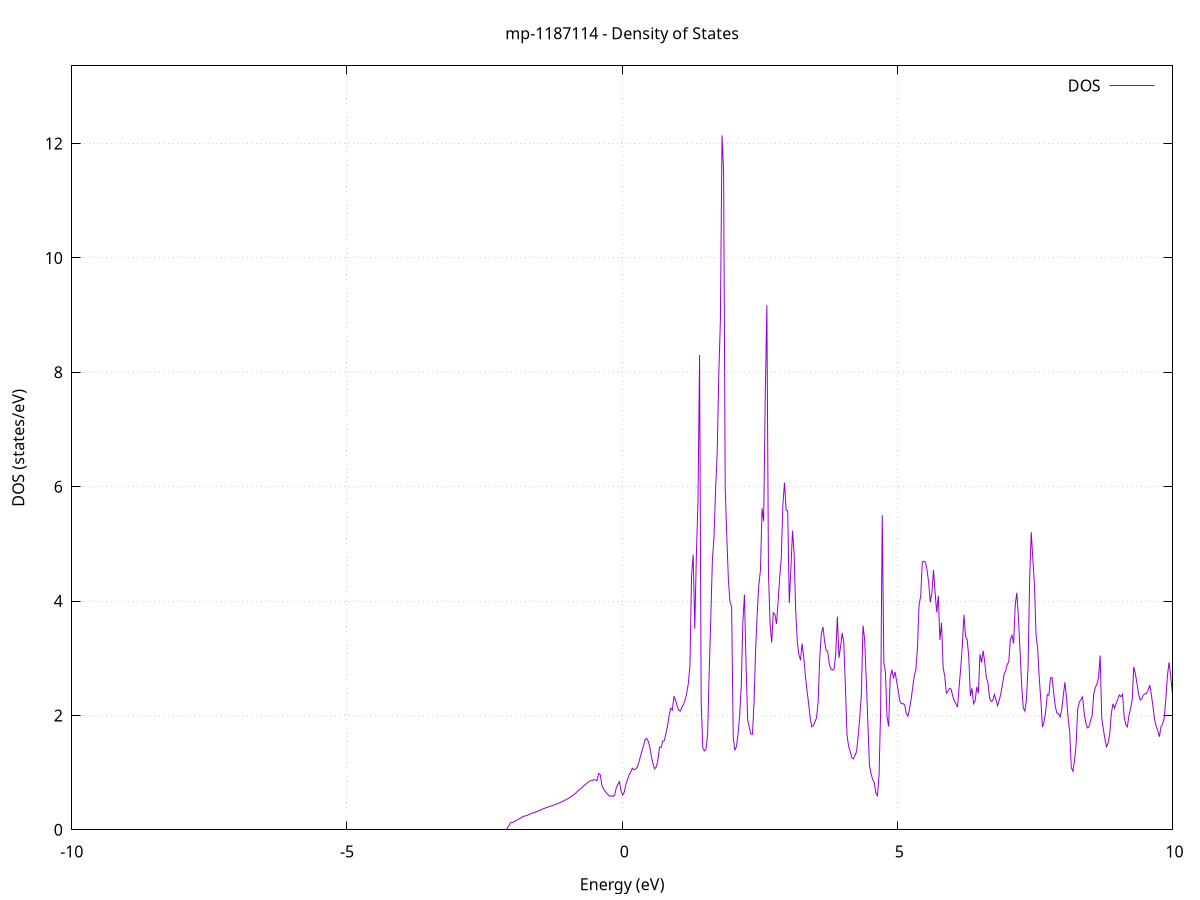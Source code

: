 set title 'mp-1187114 - Density of States'
set xlabel 'Energy (eV)'
set ylabel 'DOS (states/eV)'
set grid
set xrange [-10:10]
set yrange [0:13.359]
set xzeroaxis lt -1
set terminal png size 800,600
set output 'mp-1187114_dos_gnuplot.png'
plot '-' using 1:2 with lines title 'DOS'
-43.572300 0.000000
-43.543100 0.000000
-43.514000 0.000000
-43.484900 0.000000
-43.455800 0.000000
-43.426700 0.000000
-43.397600 0.000000
-43.368500 0.000000
-43.339400 0.000000
-43.310200 0.000000
-43.281100 0.000000
-43.252000 0.000000
-43.222900 0.000000
-43.193800 0.000000
-43.164700 0.000000
-43.135600 0.000000
-43.106400 0.000000
-43.077300 0.000000
-43.048200 0.000000
-43.019100 0.000000
-42.990000 0.000000
-42.960900 0.000000
-42.931800 0.000000
-42.902700 0.000000
-42.873500 0.000000
-42.844400 0.000000
-42.815300 0.000000
-42.786200 0.000000
-42.757100 0.000000
-42.728000 0.000000
-42.698900 0.000000
-42.669800 0.000000
-42.640600 0.000000
-42.611500 0.000000
-42.582400 0.000000
-42.553300 0.000000
-42.524200 0.000000
-42.495100 0.000000
-42.466000 0.000000
-42.436900 0.000000
-42.407700 0.000000
-42.378600 0.000000
-42.349500 0.000000
-42.320400 0.000000
-42.291300 0.000000
-42.262200 0.000000
-42.233100 0.000000
-42.204000 0.000000
-42.174800 0.000000
-42.145700 0.000000
-42.116600 0.000000
-42.087500 0.000000
-42.058400 0.000000
-42.029300 0.000000
-42.000200 0.000000
-41.971100 0.000000
-41.941900 0.000000
-41.912800 0.000000
-41.883700 0.000000
-41.854600 0.000000
-41.825500 0.000000
-41.796400 0.000000
-41.767300 0.000000
-41.738100 0.000000
-41.709000 0.000000
-41.679900 0.000000
-41.650800 0.000000
-41.621700 0.000000
-41.592600 0.000000
-41.563500 0.000000
-41.534400 0.000000
-41.505200 0.000000
-41.476100 0.000000
-41.447000 0.000000
-41.417900 0.000000
-41.388800 0.000000
-41.359700 0.000000
-41.330600 0.000000
-41.301500 0.000000
-41.272300 0.000000
-41.243200 0.000000
-41.214100 0.000000
-41.185000 0.000000
-41.155900 0.000000
-41.126800 0.000000
-41.097700 0.000000
-41.068600 0.000000
-41.039400 0.000000
-41.010300 0.000000
-40.981200 0.000000
-40.952100 0.000000
-40.923000 0.000000
-40.893900 0.000000
-40.864800 0.000000
-40.835700 0.000000
-40.806500 0.000000
-40.777400 0.000000
-40.748300 0.000000
-40.719200 0.000000
-40.690100 0.000000
-40.661000 0.000000
-40.631900 0.000000
-40.602800 0.000000
-40.573600 0.000000
-40.544500 0.000000
-40.515400 0.000000
-40.486300 0.000000
-40.457200 0.000000
-40.428100 0.000000
-40.399000 0.000000
-40.369800 0.000000
-40.340700 0.000000
-40.311600 0.000000
-40.282500 0.000000
-40.253400 0.000000
-40.224300 0.000000
-40.195200 0.000000
-40.166100 0.000000
-40.136900 0.000000
-40.107800 0.000000
-40.078700 0.000000
-40.049600 0.000000
-40.020500 0.000000
-39.991400 0.000000
-39.962300 0.000000
-39.933200 0.000000
-39.904000 0.000000
-39.874900 0.000000
-39.845800 0.000000
-39.816700 0.000000
-39.787600 0.000000
-39.758500 0.000000
-39.729400 0.000000
-39.700300 0.000000
-39.671100 0.000000
-39.642000 0.000000
-39.612900 0.000000
-39.583800 0.000000
-39.554700 0.000000
-39.525600 0.000000
-39.496500 0.000000
-39.467400 0.000000
-39.438200 0.000000
-39.409100 0.000000
-39.380000 0.000000
-39.350900 0.000000
-39.321800 0.000000
-39.292700 0.000000
-39.263600 0.000000
-39.234500 0.000000
-39.205300 0.000000
-39.176200 0.000000
-39.147100 0.000000
-39.118000 0.000000
-39.088900 0.000000
-39.059800 0.000000
-39.030700 0.000000
-39.001500 0.000000
-38.972400 0.000000
-38.943300 0.000000
-38.914200 0.000000
-38.885100 0.000000
-38.856000 0.000000
-38.826900 0.000000
-38.797800 0.000000
-38.768600 0.000000
-38.739500 0.000000
-38.710400 0.000000
-38.681300 0.000000
-38.652200 0.000000
-38.623100 0.000000
-38.594000 0.000000
-38.564900 0.000000
-38.535700 0.000000
-38.506600 0.000000
-38.477500 0.000000
-38.448400 0.000000
-38.419300 0.000000
-38.390200 0.000000
-38.361100 0.000000
-38.332000 0.000000
-38.302800 0.000000
-38.273700 0.000000
-38.244600 0.000000
-38.215500 0.000000
-38.186400 0.000000
-38.157300 0.000000
-38.128200 0.000000
-38.099100 0.000000
-38.069900 0.000000
-38.040800 0.000000
-38.011700 0.000000
-37.982600 0.000000
-37.953500 0.000000
-37.924400 0.000000
-37.895300 0.000000
-37.866200 0.000000
-37.837000 0.000000
-37.807900 0.000000
-37.778800 0.000000
-37.749700 0.000000
-37.720600 0.000000
-37.691500 0.000000
-37.662400 0.000000
-37.633200 0.000000
-37.604100 0.000000
-37.575000 0.000000
-37.545900 0.000000
-37.516800 0.000000
-37.487700 0.000000
-37.458600 0.000000
-37.429500 0.000000
-37.400300 0.000000
-37.371200 0.000000
-37.342100 0.000000
-37.313000 0.000000
-37.283900 0.000000
-37.254800 0.000000
-37.225700 0.000000
-37.196600 0.000000
-37.167400 0.000000
-37.138300 0.000000
-37.109200 0.000000
-37.080100 0.000000
-37.051000 0.000000
-37.021900 0.000000
-36.992800 0.000000
-36.963700 0.000000
-36.934500 0.000000
-36.905400 0.000000
-36.876300 0.000000
-36.847200 0.000000
-36.818100 0.000000
-36.789000 0.000000
-36.759900 0.000000
-36.730800 0.000000
-36.701600 0.000000
-36.672500 0.000000
-36.643400 0.000000
-36.614300 0.000000
-36.585200 0.000000
-36.556100 0.000000
-36.527000 0.000000
-36.497800 0.000000
-36.468700 0.000000
-36.439600 0.000000
-36.410500 0.000000
-36.381400 0.000000
-36.352300 0.000000
-36.323200 0.000000
-36.294100 0.000000
-36.264900 0.000000
-36.235800 0.000000
-36.206700 0.000000
-36.177600 0.000000
-36.148500 0.000000
-36.119400 0.000000
-36.090300 0.000000
-36.061200 0.000000
-36.032000 0.000000
-36.002900 0.000000
-35.973800 0.000000
-35.944700 0.000000
-35.915600 0.000000
-35.886500 0.000000
-35.857400 0.000000
-35.828300 0.000000
-35.799100 0.000000
-35.770000 0.000000
-35.740900 0.000000
-35.711800 0.000000
-35.682700 0.000000
-35.653600 0.000000
-35.624500 0.000000
-35.595400 0.000000
-35.566200 0.000000
-35.537100 0.000000
-35.508000 0.000000
-35.478900 0.000000
-35.449800 0.000000
-35.420700 0.000000
-35.391600 0.000000
-35.362500 0.000000
-35.333300 0.000000
-35.304200 0.000000
-35.275100 0.000000
-35.246000 0.000000
-35.216900 0.000000
-35.187800 0.000000
-35.158700 0.000000
-35.129500 0.000000
-35.100400 0.000000
-35.071300 0.000000
-35.042200 0.000000
-35.013100 0.000000
-34.984000 0.000000
-34.954900 0.000000
-34.925800 0.000000
-34.896600 0.000000
-34.867500 0.000000
-34.838400 0.000000
-34.809300 0.000000
-34.780200 0.000000
-34.751100 0.000000
-34.722000 0.000000
-34.692900 0.000000
-34.663700 0.000000
-34.634600 0.000000
-34.605500 0.000000
-34.576400 0.000000
-34.547300 0.000000
-34.518200 0.000000
-34.489100 0.000000
-34.460000 0.000000
-34.430800 0.000000
-34.401700 0.000000
-34.372600 0.000000
-34.343500 0.000000
-34.314400 0.000000
-34.285300 0.000000
-34.256200 0.000000
-34.227100 6.309500
-34.197900 0.000000
-34.168800 0.000000
-34.139700 0.000000
-34.110600 0.000000
-34.081500 0.000000
-34.052400 0.000000
-34.023300 0.000000
-33.994200 0.000000
-33.965000 0.000000
-33.935900 0.000000
-33.906800 0.000000
-33.877700 0.000000
-33.848600 0.000000
-33.819500 0.000000
-33.790400 0.000000
-33.761200 0.000000
-33.732100 0.000000
-33.703000 0.000000
-33.673900 0.000000
-33.644800 0.000000
-33.615700 0.000000
-33.586600 0.000000
-33.557500 0.000000
-33.528300 0.000000
-33.499200 0.000000
-33.470100 0.000000
-33.441000 0.000000
-33.411900 0.000000
-33.382800 0.000000
-33.353700 0.000000
-33.324600 0.000000
-33.295400 0.000000
-33.266300 0.000000
-33.237200 0.000000
-33.208100 0.000000
-33.179000 0.000000
-33.149900 0.000000
-33.120800 0.000000
-33.091700 0.000000
-33.062500 0.000000
-33.033400 0.000000
-33.004300 0.000000
-32.975200 0.000000
-32.946100 0.000000
-32.917000 0.000000
-32.887900 0.000000
-32.858800 0.000000
-32.829600 0.000000
-32.800500 0.000000
-32.771400 0.000000
-32.742300 0.000000
-32.713200 0.000000
-32.684100 0.000000
-32.655000 0.000000
-32.625900 0.000000
-32.596700 0.000000
-32.567600 0.000000
-32.538500 0.000000
-32.509400 0.000000
-32.480300 0.000000
-32.451200 0.000000
-32.422100 0.000000
-32.392900 0.000000
-32.363800 0.000000
-32.334700 0.000000
-32.305600 0.000000
-32.276500 0.000000
-32.247400 0.000000
-32.218300 0.000000
-32.189200 0.000000
-32.160000 0.000000
-32.130900 0.000000
-32.101800 0.000000
-32.072700 0.000000
-32.043600 0.000000
-32.014500 0.000000
-31.985400 0.000000
-31.956300 0.000000
-31.927100 0.000000
-31.898000 0.000000
-31.868900 0.000000
-31.839800 0.000000
-31.810700 0.000000
-31.781600 0.000000
-31.752500 0.000000
-31.723400 0.000000
-31.694200 0.000000
-31.665100 0.000000
-31.636000 0.000000
-31.606900 0.000000
-31.577800 0.000000
-31.548700 0.000000
-31.519600 0.000000
-31.490500 0.000000
-31.461300 0.000000
-31.432200 0.000000
-31.403100 0.000000
-31.374000 0.000000
-31.344900 0.000000
-31.315800 0.000000
-31.286700 0.000000
-31.257600 0.000000
-31.228400 0.000000
-31.199300 0.000000
-31.170200 0.000000
-31.141100 0.000000
-31.112000 0.000000
-31.082900 0.000000
-31.053800 0.000000
-31.024600 0.000000
-30.995500 0.000000
-30.966400 0.000000
-30.937300 0.000000
-30.908200 0.000000
-30.879100 0.000000
-30.850000 0.000000
-30.820900 0.000000
-30.791700 0.000000
-30.762600 0.000000
-30.733500 0.000000
-30.704400 0.000000
-30.675300 0.000000
-30.646200 0.000000
-30.617100 0.000000
-30.588000 0.000000
-30.558800 0.000000
-30.529700 0.000000
-30.500600 0.000000
-30.471500 0.000000
-30.442400 0.000000
-30.413300 0.000000
-30.384200 0.000000
-30.355100 0.000000
-30.325900 0.000000
-30.296800 0.000000
-30.267700 0.000000
-30.238600 0.000000
-30.209500 0.000000
-30.180400 0.000000
-30.151300 0.000000
-30.122200 0.000000
-30.093000 0.000000
-30.063900 0.000000
-30.034800 0.000000
-30.005700 0.000000
-29.976600 0.000000
-29.947500 0.000000
-29.918400 0.000000
-29.889300 0.000000
-29.860100 0.000000
-29.831000 0.000000
-29.801900 0.000000
-29.772800 0.000000
-29.743700 0.000000
-29.714600 0.000000
-29.685500 0.000000
-29.656300 0.000000
-29.627200 0.000000
-29.598100 0.000000
-29.569000 0.000000
-29.539900 0.000000
-29.510800 0.000000
-29.481700 0.000000
-29.452600 0.000000
-29.423400 0.000000
-29.394300 0.000000
-29.365200 0.000000
-29.336100 0.000000
-29.307000 0.000000
-29.277900 0.000000
-29.248800 0.000000
-29.219700 0.000000
-29.190500 0.000000
-29.161400 0.000000
-29.132300 0.000000
-29.103200 0.000000
-29.074100 0.000000
-29.045000 0.000000
-29.015900 0.000000
-28.986800 0.000000
-28.957600 0.000000
-28.928500 0.000000
-28.899400 0.000000
-28.870300 0.000000
-28.841200 0.000000
-28.812100 0.000000
-28.783000 0.000000
-28.753900 0.000000
-28.724700 0.000000
-28.695600 0.000000
-28.666500 0.000000
-28.637400 0.000000
-28.608300 0.000000
-28.579200 0.000000
-28.550100 0.000000
-28.521000 0.000000
-28.491800 0.000000
-28.462700 0.000000
-28.433600 0.000000
-28.404500 0.000000
-28.375400 0.000000
-28.346300 0.000000
-28.317200 0.000000
-28.288000 0.000000
-28.258900 0.000000
-28.229800 0.000000
-28.200700 0.000000
-28.171600 0.000000
-28.142500 0.000000
-28.113400 0.000000
-28.084300 0.000000
-28.055100 0.000000
-28.026000 0.000000
-27.996900 0.000000
-27.967800 0.000000
-27.938700 0.000000
-27.909600 0.000000
-27.880500 0.000000
-27.851400 0.000000
-27.822200 0.000000
-27.793100 0.000000
-27.764000 0.000000
-27.734900 0.000000
-27.705800 0.000000
-27.676700 0.000000
-27.647600 0.000000
-27.618500 0.000000
-27.589300 0.000000
-27.560200 0.000000
-27.531100 0.000000
-27.502000 0.000000
-27.472900 0.000000
-27.443800 0.000000
-27.414700 0.000000
-27.385600 0.000000
-27.356400 0.000000
-27.327300 0.000000
-27.298200 0.000000
-27.269100 0.000000
-27.240000 0.000000
-27.210900 0.000000
-27.181800 0.000000
-27.152600 0.000000
-27.123500 0.000000
-27.094400 0.000000
-27.065300 0.000000
-27.036200 0.000000
-27.007100 0.000000
-26.978000 0.000000
-26.948900 0.000000
-26.919700 0.000000
-26.890600 0.000000
-26.861500 0.000000
-26.832400 0.000000
-26.803300 0.000000
-26.774200 0.000000
-26.745100 0.000000
-26.716000 0.000000
-26.686800 0.000000
-26.657700 0.000000
-26.628600 0.000000
-26.599500 0.000000
-26.570400 0.000000
-26.541300 0.000000
-26.512200 0.000000
-26.483100 0.000000
-26.453900 0.000000
-26.424800 0.000000
-26.395700 0.000000
-26.366600 0.000000
-26.337500 0.000000
-26.308400 0.000000
-26.279300 0.000000
-26.250200 0.000000
-26.221000 0.000000
-26.191900 0.000000
-26.162800 0.000000
-26.133700 0.000000
-26.104600 0.000000
-26.075500 0.000000
-26.046400 0.000000
-26.017300 0.000000
-25.988100 0.000000
-25.959000 0.000000
-25.929900 0.000000
-25.900800 0.000000
-25.871700 0.000000
-25.842600 0.000000
-25.813500 0.000000
-25.784300 0.000000
-25.755200 0.000000
-25.726100 0.000000
-25.697000 0.000000
-25.667900 0.000000
-25.638800 0.000000
-25.609700 0.000000
-25.580600 0.000000
-25.551400 0.000000
-25.522300 0.000000
-25.493200 0.000000
-25.464100 0.000000
-25.435000 0.000000
-25.405900 0.000000
-25.376800 0.000000
-25.347700 0.000000
-25.318500 0.000000
-25.289400 0.000000
-25.260300 0.000000
-25.231200 0.000000
-25.202100 0.000000
-25.173000 0.000000
-25.143900 0.000000
-25.114800 0.000000
-25.085600 0.000000
-25.056500 0.000000
-25.027400 0.000000
-24.998300 0.000000
-24.969200 0.000000
-24.940100 0.000000
-24.911000 0.000000
-24.881900 0.000000
-24.852700 0.000000
-24.823600 0.000000
-24.794500 0.000000
-24.765400 0.000000
-24.736300 0.000000
-24.707200 0.000000
-24.678100 0.000000
-24.649000 0.000000
-24.619800 0.000000
-24.590700 0.000000
-24.561600 0.000000
-24.532500 0.000000
-24.503400 0.000000
-24.474300 0.000000
-24.445200 0.000000
-24.416000 0.000000
-24.386900 0.000000
-24.357800 0.000000
-24.328700 0.000000
-24.299600 0.000000
-24.270500 0.000000
-24.241400 0.000000
-24.212300 0.000000
-24.183100 0.000000
-24.154000 0.000000
-24.124900 0.000000
-24.095800 0.000000
-24.066700 0.000000
-24.037600 0.000000
-24.008500 0.000000
-23.979400 0.000000
-23.950200 0.000000
-23.921100 0.000000
-23.892000 0.000000
-23.862900 0.000000
-23.833800 0.000000
-23.804700 0.000000
-23.775600 0.000000
-23.746500 0.000000
-23.717300 0.000000
-23.688200 0.000000
-23.659100 0.000000
-23.630000 0.000000
-23.600900 0.000000
-23.571800 0.000000
-23.542700 0.000000
-23.513600 0.000000
-23.484400 0.000000
-23.455300 0.000000
-23.426200 0.000000
-23.397100 0.000000
-23.368000 0.000000
-23.338900 0.000000
-23.309800 0.000000
-23.280700 0.000000
-23.251500 0.000000
-23.222400 0.000000
-23.193300 0.000000
-23.164200 0.000000
-23.135100 0.000000
-23.106000 0.000000
-23.076900 0.000000
-23.047700 0.000000
-23.018600 0.000000
-22.989500 0.000000
-22.960400 0.000000
-22.931300 0.000000
-22.902200 0.000000
-22.873100 0.000000
-22.844000 0.000000
-22.814800 0.000000
-22.785700 0.000000
-22.756600 0.000000
-22.727500 0.000000
-22.698400 0.000000
-22.669300 0.000000
-22.640200 0.000000
-22.611100 0.000000
-22.581900 0.000000
-22.552800 0.000000
-22.523700 0.000000
-22.494600 0.000000
-22.465500 0.000000
-22.436400 0.000000
-22.407300 0.000000
-22.378200 0.000000
-22.349000 0.000000
-22.319900 0.000000
-22.290800 0.000000
-22.261700 0.000000
-22.232600 0.000000
-22.203500 0.000000
-22.174400 0.000000
-22.145300 0.000000
-22.116100 0.000000
-22.087000 0.000000
-22.057900 0.000000
-22.028800 0.000000
-21.999700 0.000000
-21.970600 0.000000
-21.941500 0.000000
-21.912400 0.000000
-21.883200 0.000000
-21.854100 0.000000
-21.825000 0.000000
-21.795900 0.000000
-21.766800 0.000000
-21.737700 0.000000
-21.708600 0.000000
-21.679400 0.000000
-21.650300 0.000000
-21.621200 0.000000
-21.592100 0.000000
-21.563000 0.000000
-21.533900 0.000000
-21.504800 0.000000
-21.475700 0.000000
-21.446500 0.000000
-21.417400 0.000000
-21.388300 0.000000
-21.359200 0.000000
-21.330100 0.000000
-21.301000 0.000000
-21.271900 0.000000
-21.242800 0.000000
-21.213600 0.000000
-21.184500 0.000000
-21.155400 0.000000
-21.126300 0.000000
-21.097200 0.000000
-21.068100 0.000000
-21.039000 0.000000
-21.009900 0.000000
-20.980700 0.000000
-20.951600 0.000000
-20.922500 0.000000
-20.893400 0.000000
-20.864300 0.000000
-20.835200 0.000000
-20.806100 0.000000
-20.777000 0.000000
-20.747800 0.000000
-20.718700 0.000000
-20.689600 0.000000
-20.660500 0.000000
-20.631400 0.000000
-20.602300 0.000000
-20.573200 0.000000
-20.544100 0.000000
-20.514900 0.000000
-20.485800 0.000000
-20.456700 0.000000
-20.427600 0.000000
-20.398500 0.000000
-20.369400 0.000000
-20.340300 0.000000
-20.311100 0.000000
-20.282000 0.000000
-20.252900 0.000000
-20.223800 0.000000
-20.194700 0.000000
-20.165600 0.000000
-20.136500 0.000000
-20.107400 0.000000
-20.078200 0.000000
-20.049100 0.000000
-20.020000 0.000000
-19.990900 0.000000
-19.961800 0.000000
-19.932700 0.000000
-19.903600 0.000000
-19.874500 0.000000
-19.845300 0.000000
-19.816200 0.000000
-19.787100 0.000000
-19.758000 0.000000
-19.728900 0.000000
-19.699800 0.000000
-19.670700 0.000000
-19.641600 0.000000
-19.612400 0.000000
-19.583300 0.000000
-19.554200 0.000000
-19.525100 0.000000
-19.496000 0.000000
-19.466900 0.000000
-19.437800 0.000000
-19.408700 0.000000
-19.379500 0.000000
-19.350400 0.000000
-19.321300 0.000000
-19.292200 0.000000
-19.263100 0.000000
-19.234000 0.000000
-19.204900 0.000000
-19.175700 0.000000
-19.146600 0.000000
-19.117500 0.000000
-19.088400 0.000000
-19.059300 0.000000
-19.030200 0.000000
-19.001100 0.000000
-18.972000 0.000000
-18.942800 0.000000
-18.913700 0.000000
-18.884600 0.000000
-18.855500 0.000000
-18.826400 0.000000
-18.797300 0.000000
-18.768200 0.000000
-18.739100 0.000000
-18.709900 0.000000
-18.680800 0.000000
-18.651700 0.000000
-18.622600 0.000000
-18.593500 0.000000
-18.564400 0.000000
-18.535300 0.000000
-18.506200 0.000000
-18.477000 0.000000
-18.447900 0.000000
-18.418800 0.000000
-18.389700 0.000000
-18.360600 0.000000
-18.331500 0.000000
-18.302400 0.000000
-18.273300 0.000000
-18.244100 0.000000
-18.215000 0.000000
-18.185900 0.000000
-18.156800 0.000000
-18.127700 0.000000
-18.098600 0.000000
-18.069500 0.000000
-18.040400 0.000000
-18.011200 0.000000
-17.982100 0.000000
-17.953000 0.000000
-17.923900 0.000000
-17.894800 0.000000
-17.865700 0.000000
-17.836600 0.000000
-17.807400 0.000000
-17.778300 0.000000
-17.749200 0.000000
-17.720100 0.000000
-17.691000 0.000000
-17.661900 0.000000
-17.632800 0.000000
-17.603700 0.000000
-17.574500 0.000000
-17.545400 0.000000
-17.516300 0.000000
-17.487200 0.000000
-17.458100 0.000000
-17.429000 0.000000
-17.399900 0.000000
-17.370800 0.000000
-17.341600 0.000000
-17.312500 0.000000
-17.283400 0.000000
-17.254300 0.000000
-17.225200 0.000000
-17.196100 0.000000
-17.167000 0.000000
-17.137900 0.000000
-17.108700 0.000000
-17.079600 0.000000
-17.050500 0.000000
-17.021400 0.000000
-16.992300 0.000000
-16.963200 0.000000
-16.934100 0.000000
-16.905000 0.000000
-16.875800 0.000000
-16.846700 0.000000
-16.817600 0.000000
-16.788500 0.000000
-16.759400 0.000000
-16.730300 0.000000
-16.701200 0.000000
-16.672100 0.000000
-16.642900 0.000000
-16.613800 0.000000
-16.584700 9.203700
-16.555600 16.973900
-16.526500 5.635600
-16.497400 21.484200
-16.468300 30.319300
-16.439100 23.777800
-16.410000 4.872100
-16.380900 11.087900
-16.351800 20.357300
-16.322700 33.742200
-16.293600 12.123400
-16.264500 30.441100
-16.235400 50.273200
-16.206200 51.987000
-16.177100 0.000000
-16.148000 0.000000
-16.118900 0.000000
-16.089800 0.000000
-16.060700 0.000000
-16.031600 0.000000
-16.002500 0.000000
-15.973300 0.000000
-15.944200 0.000000
-15.915100 0.000000
-15.886000 0.000000
-15.856900 0.000000
-15.827800 0.000000
-15.798700 0.000000
-15.769600 0.000000
-15.740400 0.000000
-15.711300 0.000000
-15.682200 0.000000
-15.653100 0.000000
-15.624000 0.000000
-15.594900 0.000000
-15.565800 0.000000
-15.536700 0.000000
-15.507500 0.000000
-15.478400 0.000000
-15.449300 0.000000
-15.420200 0.000000
-15.391100 0.000000
-15.362000 0.000000
-15.332900 0.000000
-15.303800 0.000000
-15.274600 0.000000
-15.245500 0.000000
-15.216400 0.000000
-15.187300 0.000000
-15.158200 0.000000
-15.129100 0.000000
-15.100000 0.000000
-15.070800 0.000000
-15.041700 0.000000
-15.012600 0.000000
-14.983500 0.000000
-14.954400 0.000000
-14.925300 0.000000
-14.896200 0.000000
-14.867100 0.000000
-14.837900 0.000000
-14.808800 0.000000
-14.779700 0.000000
-14.750600 0.000000
-14.721500 0.000000
-14.692400 0.000000
-14.663300 0.000000
-14.634200 0.000000
-14.605000 0.000000
-14.575900 0.000000
-14.546800 0.000000
-14.517700 0.000000
-14.488600 0.000000
-14.459500 0.000000
-14.430400 0.000000
-14.401300 0.000000
-14.372100 0.000000
-14.343000 0.000000
-14.313900 0.000000
-14.284800 0.000000
-14.255700 0.000000
-14.226600 0.000000
-14.197500 0.000000
-14.168400 0.000000
-14.139200 0.000000
-14.110100 0.000000
-14.081000 0.000000
-14.051900 0.000000
-14.022800 0.000000
-13.993700 0.000000
-13.964600 0.000000
-13.935500 0.000000
-13.906300 0.000000
-13.877200 0.000000
-13.848100 0.000000
-13.819000 0.000000
-13.789900 0.000000
-13.760800 0.000000
-13.731700 0.000000
-13.702500 0.000000
-13.673400 0.000000
-13.644300 0.000000
-13.615200 0.000000
-13.586100 0.000000
-13.557000 0.000000
-13.527900 0.000000
-13.498800 0.000000
-13.469600 0.000000
-13.440500 0.000000
-13.411400 0.000000
-13.382300 0.000000
-13.353200 0.000000
-13.324100 0.000000
-13.295000 0.000000
-13.265900 0.000000
-13.236700 0.000000
-13.207600 0.000000
-13.178500 0.000000
-13.149400 0.000000
-13.120300 0.000000
-13.091200 0.000000
-13.062100 0.000000
-13.033000 0.000000
-13.003800 0.000000
-12.974700 0.000000
-12.945600 0.000000
-12.916500 0.000000
-12.887400 0.000000
-12.858300 0.000000
-12.829200 0.000000
-12.800100 0.000000
-12.770900 0.000000
-12.741800 0.000000
-12.712700 0.000000
-12.683600 0.000000
-12.654500 0.000000
-12.625400 0.000000
-12.596300 0.000000
-12.567200 0.000000
-12.538000 0.000000
-12.508900 0.000000
-12.479800 0.000000
-12.450700 0.000000
-12.421600 0.000000
-12.392500 0.000000
-12.363400 0.000000
-12.334200 0.000000
-12.305100 0.000000
-12.276000 0.000000
-12.246900 0.000000
-12.217800 0.000000
-12.188700 0.000000
-12.159600 0.000000
-12.130500 0.000000
-12.101300 0.000000
-12.072200 0.000000
-12.043100 0.000000
-12.014000 0.000000
-11.984900 0.000000
-11.955800 0.000000
-11.926700 0.000000
-11.897600 0.000000
-11.868400 0.000000
-11.839300 0.000000
-11.810200 0.000000
-11.781100 0.000000
-11.752000 0.000000
-11.722900 0.000000
-11.693800 0.000000
-11.664700 0.000000
-11.635500 0.000000
-11.606400 0.000000
-11.577300 0.000000
-11.548200 0.000000
-11.519100 0.000000
-11.490000 0.000000
-11.460900 0.000000
-11.431800 0.000000
-11.402600 0.000000
-11.373500 0.000000
-11.344400 0.000000
-11.315300 0.000000
-11.286200 0.000000
-11.257100 0.000000
-11.228000 0.000000
-11.198900 0.000000
-11.169700 0.000000
-11.140600 0.000000
-11.111500 0.000000
-11.082400 0.000000
-11.053300 0.000000
-11.024200 0.000000
-10.995100 0.000000
-10.965900 0.000000
-10.936800 0.000000
-10.907700 0.000000
-10.878600 0.000000
-10.849500 0.000000
-10.820400 0.000000
-10.791300 0.000000
-10.762200 0.000000
-10.733000 0.000000
-10.703900 0.000000
-10.674800 0.000000
-10.645700 0.000000
-10.616600 0.000000
-10.587500 0.000000
-10.558400 0.000000
-10.529300 0.000000
-10.500100 0.000000
-10.471000 0.000000
-10.441900 0.000000
-10.412800 0.000000
-10.383700 0.000000
-10.354600 0.000000
-10.325500 0.000000
-10.296400 0.000000
-10.267200 0.000000
-10.238100 0.000000
-10.209000 0.000000
-10.179900 0.000000
-10.150800 0.000000
-10.121700 0.000000
-10.092600 0.000000
-10.063500 0.000000
-10.034300 0.000000
-10.005200 0.000000
-9.976100 0.000000
-9.947000 0.000000
-9.917900 0.000000
-9.888800 0.000000
-9.859700 0.000000
-9.830500 0.000000
-9.801400 0.000000
-9.772300 0.000000
-9.743200 0.000000
-9.714100 0.000000
-9.685000 0.000000
-9.655900 0.000000
-9.626800 0.000000
-9.597600 0.000000
-9.568500 0.000000
-9.539400 0.000000
-9.510300 0.000000
-9.481200 0.000000
-9.452100 0.000000
-9.423000 0.000000
-9.393900 0.000000
-9.364700 0.000000
-9.335600 0.000000
-9.306500 0.000000
-9.277400 0.000000
-9.248300 0.000000
-9.219200 0.000000
-9.190100 0.000000
-9.161000 0.000000
-9.131800 0.000000
-9.102700 0.000000
-9.073600 0.000000
-9.044500 0.000000
-9.015400 0.000000
-8.986300 0.000000
-8.957200 0.000000
-8.928100 0.000000
-8.898900 0.000000
-8.869800 0.000000
-8.840700 0.000000
-8.811600 0.000000
-8.782500 0.000000
-8.753400 0.000000
-8.724300 0.000000
-8.695200 0.000000
-8.666000 0.000000
-8.636900 0.000000
-8.607800 0.000000
-8.578700 0.000000
-8.549600 0.000000
-8.520500 0.000000
-8.491400 0.000000
-8.462200 0.000000
-8.433100 0.000000
-8.404000 0.000000
-8.374900 0.000000
-8.345800 0.000000
-8.316700 0.000000
-8.287600 0.000000
-8.258500 0.000000
-8.229300 0.000000
-8.200200 0.000000
-8.171100 0.000000
-8.142000 0.000000
-8.112900 0.000000
-8.083800 0.000000
-8.054700 0.000000
-8.025600 0.000000
-7.996400 0.000000
-7.967300 0.000000
-7.938200 0.000000
-7.909100 0.000000
-7.880000 0.000000
-7.850900 0.000000
-7.821800 0.000000
-7.792700 0.000000
-7.763500 0.000000
-7.734400 0.000000
-7.705300 0.000000
-7.676200 0.000000
-7.647100 0.000000
-7.618000 0.000000
-7.588900 0.000000
-7.559800 0.000000
-7.530600 0.000000
-7.501500 0.000000
-7.472400 0.000000
-7.443300 0.000000
-7.414200 0.000000
-7.385100 0.000000
-7.356000 0.000000
-7.326900 0.000000
-7.297700 0.000000
-7.268600 0.000000
-7.239500 0.000000
-7.210400 0.000000
-7.181300 0.000000
-7.152200 0.000000
-7.123100 0.000000
-7.093900 0.000000
-7.064800 0.000000
-7.035700 0.000000
-7.006600 0.000000
-6.977500 0.000000
-6.948400 0.000000
-6.919300 0.000000
-6.890200 0.000000
-6.861000 0.000000
-6.831900 0.000000
-6.802800 0.000000
-6.773700 0.000000
-6.744600 0.000000
-6.715500 0.000000
-6.686400 0.000000
-6.657300 0.000000
-6.628100 0.000000
-6.599000 0.000000
-6.569900 0.000000
-6.540800 0.000000
-6.511700 0.000000
-6.482600 0.000000
-6.453500 0.000000
-6.424400 0.000000
-6.395200 0.000000
-6.366100 0.000000
-6.337000 0.000000
-6.307900 0.000000
-6.278800 0.000000
-6.249700 0.000000
-6.220600 0.000000
-6.191500 0.000000
-6.162300 0.000000
-6.133200 0.000000
-6.104100 0.000000
-6.075000 0.000000
-6.045900 0.000000
-6.016800 0.000000
-5.987700 0.000000
-5.958600 0.000000
-5.929400 0.000000
-5.900300 0.000000
-5.871200 0.000000
-5.842100 0.000000
-5.813000 0.000000
-5.783900 0.000000
-5.754800 0.000000
-5.725600 0.000000
-5.696500 0.000000
-5.667400 0.000000
-5.638300 0.000000
-5.609200 0.000000
-5.580100 0.000000
-5.551000 0.000000
-5.521900 0.000000
-5.492700 0.000000
-5.463600 0.000000
-5.434500 0.000000
-5.405400 0.000000
-5.376300 0.000000
-5.347200 0.000000
-5.318100 0.000000
-5.289000 0.000000
-5.259800 0.000000
-5.230700 0.000000
-5.201600 0.000000
-5.172500 0.000000
-5.143400 0.000000
-5.114300 0.000000
-5.085200 0.000000
-5.056100 0.000000
-5.026900 0.000000
-4.997800 0.000000
-4.968700 0.000000
-4.939600 0.000000
-4.910500 0.000000
-4.881400 0.000000
-4.852300 0.000000
-4.823200 0.000000
-4.794000 0.000000
-4.764900 0.000000
-4.735800 0.000000
-4.706700 0.000000
-4.677600 0.000000
-4.648500 0.000000
-4.619400 0.000000
-4.590300 0.000000
-4.561100 0.000000
-4.532000 0.000000
-4.502900 0.000000
-4.473800 0.000000
-4.444700 0.000000
-4.415600 0.000000
-4.386500 0.000000
-4.357300 0.000000
-4.328200 0.000000
-4.299100 0.000000
-4.270000 0.000000
-4.240900 0.000000
-4.211800 0.000000
-4.182700 0.000000
-4.153600 0.000000
-4.124400 0.000000
-4.095300 0.000000
-4.066200 0.000000
-4.037100 0.000000
-4.008000 0.000000
-3.978900 0.000000
-3.949800 0.000000
-3.920700 0.000000
-3.891500 0.000000
-3.862400 0.000000
-3.833300 0.000000
-3.804200 0.000000
-3.775100 0.000000
-3.746000 0.000000
-3.716900 0.000000
-3.687800 0.000000
-3.658600 0.000000
-3.629500 0.000000
-3.600400 0.000000
-3.571300 0.000000
-3.542200 0.000000
-3.513100 0.000000
-3.484000 0.000000
-3.454900 0.000000
-3.425700 0.000000
-3.396600 0.000000
-3.367500 0.000000
-3.338400 0.000000
-3.309300 0.000000
-3.280200 0.000000
-3.251100 0.000000
-3.222000 0.000000
-3.192800 0.000000
-3.163700 0.000000
-3.134600 0.000000
-3.105500 0.000000
-3.076400 0.000000
-3.047300 0.000000
-3.018200 0.000000
-2.989000 0.000000
-2.959900 0.000000
-2.930800 0.000000
-2.901700 0.000000
-2.872600 0.000000
-2.843500 0.000000
-2.814400 0.000000
-2.785300 0.000000
-2.756100 0.000000
-2.727000 0.000000
-2.697900 0.000000
-2.668800 0.000000
-2.639700 0.000000
-2.610600 0.000000
-2.581500 0.000000
-2.552400 0.000000
-2.523200 0.000000
-2.494100 0.000000
-2.465000 0.000000
-2.435900 0.000000
-2.406800 0.000000
-2.377700 0.000000
-2.348600 0.000000
-2.319500 0.000000
-2.290300 0.000000
-2.261200 0.000000
-2.232100 0.000000
-2.203000 0.000000
-2.173900 0.000000
-2.144800 0.000000
-2.115700 0.003600
-2.086600 0.027000
-2.057400 0.071900
-2.028300 0.122300
-1.999200 0.126300
-1.970100 0.137300
-1.941000 0.152300
-1.911900 0.169900
-1.882800 0.186500
-1.853700 0.201000
-1.824500 0.218500
-1.795400 0.233600
-1.766300 0.242700
-1.737200 0.246800
-1.708100 0.260000
-1.679000 0.272000
-1.649900 0.284100
-1.620700 0.295200
-1.591600 0.305100
-1.562500 0.314400
-1.533400 0.324800
-1.504300 0.336300
-1.475200 0.348900
-1.446100 0.362500
-1.417000 0.373300
-1.387800 0.383200
-1.358700 0.393200
-1.329600 0.402900
-1.300500 0.412800
-1.271400 0.422100
-1.242300 0.432100
-1.213200 0.442200
-1.184100 0.452500
-1.154900 0.464600
-1.125800 0.476800
-1.096700 0.489600
-1.067600 0.503000
-1.038500 0.517100
-1.009400 0.531400
-0.980300 0.546100
-0.951200 0.564200
-0.922000 0.583800
-0.892900 0.602700
-0.863800 0.623900
-0.834700 0.649500
-0.805600 0.679600
-0.776500 0.700300
-0.747400 0.720800
-0.718300 0.747800
-0.689100 0.775000
-0.660000 0.799800
-0.630900 0.821300
-0.601800 0.840300
-0.572700 0.857100
-0.543600 0.860900
-0.514500 0.878500
-0.485300 0.869200
-0.456200 0.861700
-0.427100 0.985300
-0.398000 0.964300
-0.368900 0.786700
-0.339800 0.714200
-0.310700 0.677200
-0.281600 0.640700
-0.252400 0.611400
-0.223300 0.585000
-0.194200 0.596800
-0.165100 0.582100
-0.136000 0.605800
-0.106900 0.734800
-0.077800 0.795500
-0.048700 0.840700
-0.019500 0.673200
0.009600 0.609700
0.038700 0.660100
0.067800 0.791300
0.096900 0.878000
0.126000 0.960500
0.155100 1.002100
0.184200 1.075700
0.213400 1.053000
0.242500 1.063800
0.271600 1.090200
0.300700 1.165800
0.329800 1.275200
0.358900 1.370500
0.388000 1.469100
0.417100 1.577900
0.446300 1.597600
0.475400 1.544400
0.504500 1.437300
0.533600 1.268700
0.562700 1.149000
0.591800 1.065500
0.620900 1.098200
0.650000 1.219800
0.679200 1.445300
0.708300 1.439800
0.737400 1.549800
0.766500 1.558500
0.795600 1.682400
0.824700 1.816000
0.853800 2.001200
0.883000 2.127100
0.912100 2.092100
0.941200 2.336400
0.970300 2.265900
0.999400 2.165200
1.028500 2.089700
1.057600 2.074600
1.086700 2.143900
1.115900 2.195200
1.145000 2.272800
1.174100 2.397800
1.203200 2.564400
1.232300 2.877000
1.261400 4.449200
1.290500 4.809600
1.319600 3.517200
1.348800 4.806100
1.377900 5.732400
1.407000 8.303200
1.436100 2.228800
1.465200 1.435400
1.494300 1.378100
1.523400 1.409400
1.552500 1.655200
1.581700 2.757200
1.610800 3.702400
1.639900 4.724800
1.669000 5.113200
1.698100 5.952900
1.727200 6.597100
1.756300 7.960100
1.785400 8.915700
1.814600 12.144100
1.843700 11.527700
1.872800 5.971200
1.901900 5.116600
1.931000 4.358900
1.960100 3.983900
1.989200 3.902100
2.018300 1.619400
2.047500 1.388900
2.076600 1.455800
2.105700 1.672400
2.134800 1.992400
2.163900 2.518200
2.193000 3.619700
2.222100 4.110100
2.251300 2.896800
2.280400 1.926600
2.309500 1.796900
2.338600 1.674500
2.367700 1.669600
2.396800 2.237800
2.425900 3.160000
2.455000 3.798200
2.484200 4.286900
2.513300 4.542100
2.542400 5.623500
2.571500 5.394400
2.600600 7.609100
2.629700 9.174100
2.658800 4.488500
2.687900 3.601400
2.717100 3.275600
2.746200 3.797400
2.775300 3.768500
2.804400 3.597500
2.833500 3.986200
2.862600 4.408700
2.891700 4.759600
2.920800 5.696200
2.950000 6.069900
2.979100 5.592200
3.008200 5.578500
3.037300 3.964600
3.066400 4.569000
3.095500 5.227400
3.124600 4.835800
3.153700 3.816900
3.182900 3.286700
3.212000 3.061000
3.241100 2.966000
3.270200 3.255900
3.299300 3.022000
3.328400 2.703600
3.357500 2.443200
3.386600 2.222300
3.415800 1.965100
3.444900 1.801200
3.474000 1.818300
3.503100 1.886500
3.532200 1.958900
3.561300 2.236900
3.590400 3.013100
3.619600 3.431000
3.648700 3.548600
3.677800 3.301000
3.706900 3.136000
3.736000 3.112700
3.765100 2.896000
3.794200 2.811200
3.823300 2.792500
3.852500 2.813900
3.881600 3.086000
3.910700 3.726300
3.939800 3.006200
3.968900 3.201100
3.998000 3.442300
4.027100 3.279000
4.056200 2.507800
4.085400 1.660900
4.114500 1.459900
4.143600 1.371000
4.172700 1.259100
4.201800 1.238900
4.230900 1.296700
4.260000 1.371800
4.289100 1.643500
4.318300 1.975700
4.347400 2.384900
4.376500 3.572500
4.405600 3.334500
4.434700 2.641700
4.463800 1.900600
4.492900 1.135400
4.522000 0.984700
4.551200 0.882900
4.580300 0.828900
4.609400 0.644600
4.638500 0.599600
4.667600 0.944100
4.696700 2.085600
4.725800 5.500000
4.754900 2.928600
4.784100 2.754800
4.813200 1.971000
4.842300 1.807900
4.871400 2.666400
4.900500 2.799800
4.929600 2.647700
4.958700 2.762300
4.987900 2.596400
5.017000 2.435100
5.046100 2.249300
5.075200 2.203500
5.104300 2.207400
5.133400 2.183200
5.162500 2.032400
5.191600 1.985400
5.220800 2.108200
5.249900 2.283500
5.279000 2.481300
5.308100 2.693300
5.337200 2.802800
5.366300 3.180300
5.395400 3.938100
5.424500 4.080800
5.453700 4.684200
5.482800 4.696400
5.511900 4.675600
5.541000 4.538300
5.570100 4.317100
5.599200 3.978700
5.628300 4.142800
5.657400 4.542600
5.686600 4.145400
5.715700 3.803100
5.744800 4.092000
5.773900 3.317800
5.803000 3.619300
5.832100 2.839000
5.861200 2.690700
5.890300 2.387900
5.919500 2.420300
5.948600 2.474500
5.977700 2.459200
6.006800 2.336000
6.035900 2.258700
6.065000 2.203300
6.094100 2.145000
6.123200 2.506900
6.152400 2.830300
6.181500 3.230000
6.210600 3.760400
6.239700 3.384900
6.268800 3.327700
6.297900 3.029100
6.327000 2.338300
6.356200 2.474800
6.385300 2.204100
6.414400 2.256300
6.443500 2.498900
6.472600 2.386700
6.501700 3.067900
6.530800 2.924400
6.559900 3.132300
6.589100 2.922600
6.618200 2.658900
6.647300 2.570000
6.676400 2.293800
6.705500 2.244500
6.734600 2.261500
6.763700 2.364100
6.792800 2.274200
6.822000 2.169800
6.851100 2.258600
6.880200 2.378200
6.909300 2.535900
6.938400 2.713100
6.967500 2.775900
6.996600 2.888300
7.025700 2.941600
7.054900 3.336500
7.084000 3.399600
7.113100 3.258900
7.142200 3.933400
7.171300 4.145400
7.200400 3.709500
7.229500 3.137000
7.258600 2.539800
7.287800 2.132800
7.316900 2.075000
7.346000 2.268500
7.375100 2.844000
7.404200 4.374100
7.433300 5.205800
7.462400 4.732200
7.491600 4.288600
7.520700 3.402500
7.549800 3.171800
7.578900 2.653000
7.608000 2.264300
7.637100 1.794700
7.666200 1.892500
7.695300 2.056700
7.724500 2.367000
7.753600 2.352600
7.782700 2.655200
7.811800 2.662800
7.840900 2.390300
7.870000 2.160600
7.899100 2.042200
7.928200 2.031000
7.957400 1.971300
7.986500 2.095100
8.015600 2.344200
8.044700 2.579900
8.073800 2.309300
8.102900 1.966300
8.132000 1.709900
8.161100 1.088300
8.190300 1.023400
8.219400 1.207900
8.248500 1.487500
8.277600 2.113000
8.306700 2.231400
8.335800 2.274800
8.364900 2.323100
8.394000 2.055200
8.423200 1.876600
8.452300 1.782100
8.481400 1.796700
8.510500 1.912600
8.539600 1.995800
8.568700 2.373800
8.597800 2.488200
8.626900 2.550400
8.656100 2.657200
8.685200 3.047600
8.714300 1.951000
8.743400 1.762000
8.772500 1.584700
8.801600 1.442800
8.830700 1.524200
8.859900 1.676600
8.889000 2.040100
8.918100 2.204300
8.947200 2.123900
8.976300 2.213300
9.005400 2.281500
9.034500 2.357500
9.063600 2.325300
9.092800 2.369600
9.121900 1.977500
9.151000 1.837300
9.180100 1.798900
9.209200 2.003900
9.238300 2.116300
9.267400 2.272300
9.296500 2.848700
9.325700 2.726700
9.354800 2.558500
9.383900 2.373900
9.413000 2.268300
9.442100 2.294500
9.471200 2.355800
9.500300 2.377600
9.529400 2.385200
9.558600 2.447800
9.587700 2.528400
9.616800 2.356000
9.645900 2.149200
9.675000 1.926300
9.704100 1.804500
9.733200 1.735900
9.762300 1.627400
9.791500 1.802200
9.820600 1.852100
9.849700 1.955700
9.878800 2.271800
9.907900 2.693400
9.937000 2.928800
9.966100 2.692000
9.995200 2.414600
10.024400 2.326000
10.053500 2.145700
10.082600 2.082800
10.111700 1.990000
10.140800 2.123800
10.169900 2.587200
10.199000 3.162700
10.228200 3.696400
10.257300 3.730800
10.286400 3.549200
10.315500 3.242200
10.344600 2.953900
10.373700 2.584500
10.402800 2.143800
10.431900 2.021800
10.461100 2.010400
10.490200 2.113900
10.519300 2.278000
10.548400 2.413700
10.577500 2.539800
10.606600 2.608500
10.635700 2.516800
10.664800 2.692700
10.694000 2.836500
10.723100 2.851200
10.752200 2.505600
10.781300 2.334400
10.810400 2.098600
10.839500 1.995800
10.868600 2.175100
10.897700 2.448400
10.926900 2.326100
10.956000 2.336000
10.985100 2.443400
11.014200 2.534700
11.043300 2.629900
11.072400 2.827100
11.101500 3.092300
11.130600 3.342200
11.159800 3.090300
11.188900 2.664800
11.218000 2.194600
11.247100 1.643300
11.276200 1.371600
11.305300 1.346800
11.334400 1.458600
11.363500 1.770800
11.392700 2.191000
11.421800 2.554100
11.450900 2.978000
11.480000 3.398500
11.509100 3.132800
11.538200 2.473900
11.567300 1.859400
11.596500 1.421600
11.625600 1.019700
11.654700 0.694200
11.683800 0.530300
11.712900 0.400100
11.742000 0.207700
11.771100 0.081200
11.800200 0.034200
11.829400 0.009100
11.858500 0.000000
11.887600 0.000000
11.916700 0.000000
11.945800 0.000000
11.974900 0.000000
12.004000 0.000000
12.033100 0.000000
12.062300 0.000000
12.091400 0.000000
12.120500 0.000000
12.149600 0.000000
12.178700 0.000000
12.207800 0.000000
12.236900 0.000000
12.266000 0.000000
12.295200 0.000000
12.324300 0.000000
12.353400 0.000000
12.382500 0.000000
12.411600 0.000000
12.440700 0.000000
12.469800 0.000000
12.498900 0.000000
12.528100 0.000000
12.557200 0.000000
12.586300 0.000000
12.615400 0.000000
12.644500 0.000000
12.673600 0.000000
12.702700 0.000000
12.731800 0.000000
12.761000 0.000000
12.790100 0.000000
12.819200 0.000000
12.848300 0.000000
12.877400 0.000000
12.906500 0.000000
12.935600 0.000000
12.964800 0.000000
12.993900 0.000000
13.023000 0.000000
13.052100 0.000000
13.081200 0.000000
13.110300 0.000000
13.139400 0.000000
13.168500 0.000000
13.197700 0.000000
13.226800 0.000000
13.255900 0.000000
13.285000 0.000000
13.314100 0.000000
13.343200 0.000000
13.372300 0.000000
13.401400 0.000000
13.430600 0.000000
13.459700 0.000000
13.488800 0.000000
13.517900 0.000000
13.547000 0.000000
13.576100 0.000000
13.605200 0.000000
13.634300 0.000000
13.663500 0.000000
13.692600 0.000000
13.721700 0.000000
13.750800 0.000000
13.779900 0.000000
13.809000 0.000000
13.838100 0.000000
13.867200 0.000000
13.896400 0.000000
13.925500 0.000000
13.954600 0.000000
13.983700 0.000000
14.012800 0.000000
14.041900 0.000000
14.071000 0.000000
14.100100 0.000000
14.129300 0.000000
14.158400 0.000000
14.187500 0.000000
14.216600 0.000000
14.245700 0.000000
14.274800 0.000000
14.303900 0.000000
14.333100 0.000000
14.362200 0.000000
14.391300 0.000000
14.420400 0.000000
14.449500 0.000000
14.478600 0.000000
14.507700 0.000000
14.536800 0.000000
14.566000 0.000000
14.595100 0.000000
14.624200 0.000000
14.653300 0.000000
e
